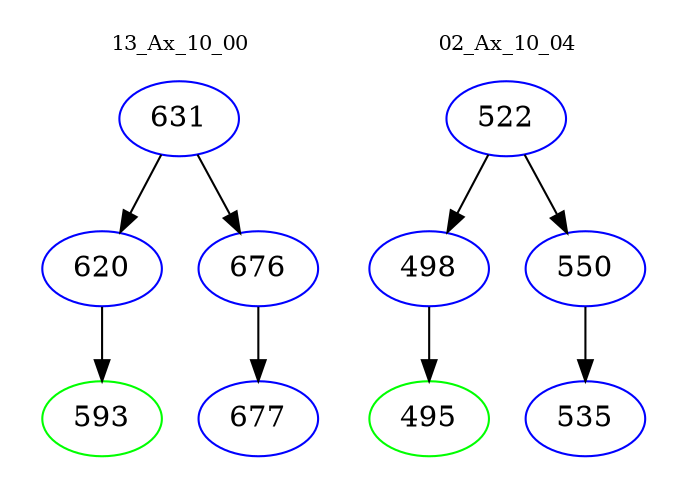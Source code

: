 digraph{
subgraph cluster_0 {
color = white
label = "13_Ax_10_00";
fontsize=10;
T0_631 [label="631", color="blue"]
T0_631 -> T0_620 [color="black"]
T0_620 [label="620", color="blue"]
T0_620 -> T0_593 [color="black"]
T0_593 [label="593", color="green"]
T0_631 -> T0_676 [color="black"]
T0_676 [label="676", color="blue"]
T0_676 -> T0_677 [color="black"]
T0_677 [label="677", color="blue"]
}
subgraph cluster_1 {
color = white
label = "02_Ax_10_04";
fontsize=10;
T1_522 [label="522", color="blue"]
T1_522 -> T1_498 [color="black"]
T1_498 [label="498", color="blue"]
T1_498 -> T1_495 [color="black"]
T1_495 [label="495", color="green"]
T1_522 -> T1_550 [color="black"]
T1_550 [label="550", color="blue"]
T1_550 -> T1_535 [color="black"]
T1_535 [label="535", color="blue"]
}
}
